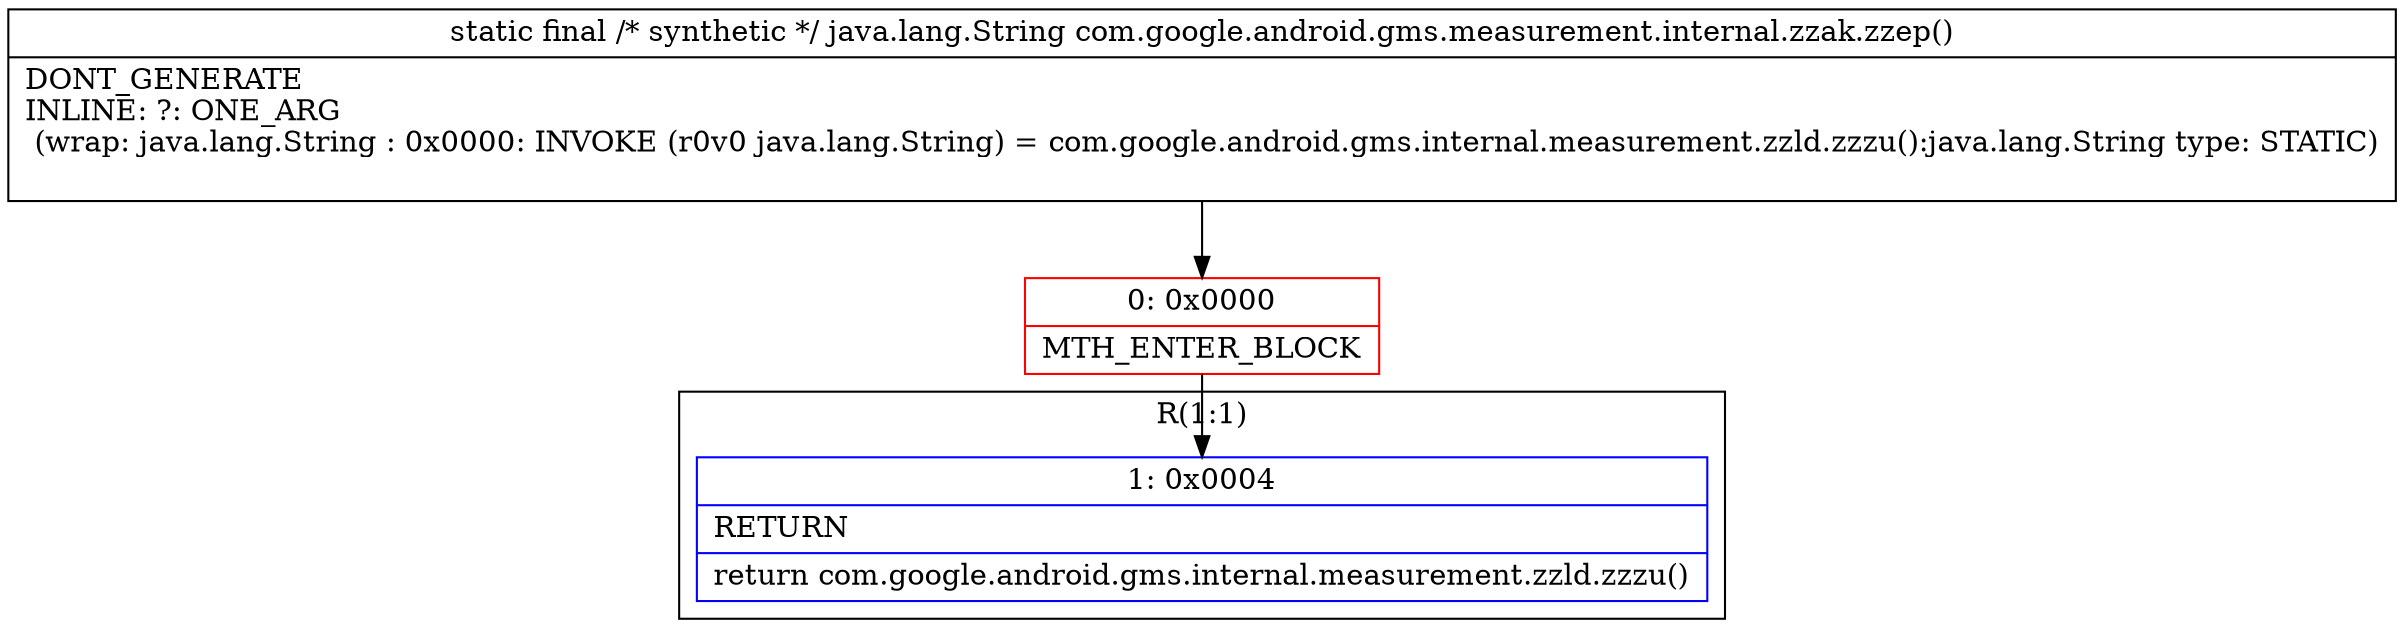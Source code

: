 digraph "CFG forcom.google.android.gms.measurement.internal.zzak.zzep()Ljava\/lang\/String;" {
subgraph cluster_Region_1393914396 {
label = "R(1:1)";
node [shape=record,color=blue];
Node_1 [shape=record,label="{1\:\ 0x0004|RETURN\l|return com.google.android.gms.internal.measurement.zzld.zzzu()\l}"];
}
Node_0 [shape=record,color=red,label="{0\:\ 0x0000|MTH_ENTER_BLOCK\l}"];
MethodNode[shape=record,label="{static final \/* synthetic *\/ java.lang.String com.google.android.gms.measurement.internal.zzak.zzep()  | DONT_GENERATE\lINLINE: ?: ONE_ARG  \l  (wrap: java.lang.String : 0x0000: INVOKE  (r0v0 java.lang.String) =  com.google.android.gms.internal.measurement.zzld.zzzu():java.lang.String type: STATIC)\l\l}"];
MethodNode -> Node_0;
Node_0 -> Node_1;
}

